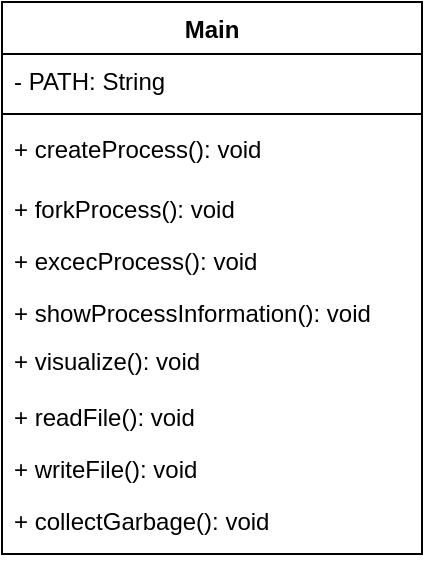 <mxfile version="21.2.3" type="github">
  <diagram id="C5RBs43oDa-KdzZeNtuy" name="Page-1">
    <mxGraphModel dx="2314" dy="1181" grid="1" gridSize="10" guides="1" tooltips="1" connect="1" arrows="1" fold="1" page="1" pageScale="1" pageWidth="827" pageHeight="1169" math="0" shadow="0">
      <root>
        <mxCell id="WIyWlLk6GJQsqaUBKTNV-0" />
        <mxCell id="WIyWlLk6GJQsqaUBKTNV-1" parent="WIyWlLk6GJQsqaUBKTNV-0" />
        <mxCell id="Bl0V2xslQQ-_Nun8s0RV-0" value="Main" style="swimlane;fontStyle=1;align=center;verticalAlign=top;childLayout=stackLayout;horizontal=1;startSize=26;horizontalStack=0;resizeParent=1;resizeParentMax=0;resizeLast=0;collapsible=1;marginBottom=0;whiteSpace=wrap;html=1;" parent="WIyWlLk6GJQsqaUBKTNV-1" vertex="1">
          <mxGeometry x="334" y="40" width="210" height="276" as="geometry" />
        </mxCell>
        <mxCell id="Bl0V2xslQQ-_Nun8s0RV-11" value="- PATH: String" style="text;strokeColor=none;fillColor=none;align=left;verticalAlign=top;spacingLeft=4;spacingRight=4;overflow=hidden;rotatable=0;points=[[0,0.5],[1,0.5]];portConstraint=eastwest;whiteSpace=wrap;html=1;" parent="Bl0V2xslQQ-_Nun8s0RV-0" vertex="1">
          <mxGeometry y="26" width="210" height="26" as="geometry" />
        </mxCell>
        <mxCell id="Bl0V2xslQQ-_Nun8s0RV-2" value="" style="line;strokeWidth=1;fillColor=none;align=left;verticalAlign=middle;spacingTop=-1;spacingLeft=3;spacingRight=3;rotatable=0;labelPosition=right;points=[];portConstraint=eastwest;strokeColor=inherit;" parent="Bl0V2xslQQ-_Nun8s0RV-0" vertex="1">
          <mxGeometry y="52" width="210" height="8" as="geometry" />
        </mxCell>
        <mxCell id="Bl0V2xslQQ-_Nun8s0RV-6" value="+ createProcess(): void" style="text;strokeColor=none;fillColor=none;align=left;verticalAlign=top;spacingLeft=4;spacingRight=4;overflow=hidden;rotatable=0;points=[[0,0.5],[1,0.5]];portConstraint=eastwest;whiteSpace=wrap;html=1;" parent="Bl0V2xslQQ-_Nun8s0RV-0" vertex="1">
          <mxGeometry y="60" width="210" height="30" as="geometry" />
        </mxCell>
        <mxCell id="Bl0V2xslQQ-_Nun8s0RV-7" value="+ forkProcess(): void" style="text;strokeColor=none;fillColor=none;align=left;verticalAlign=top;spacingLeft=4;spacingRight=4;overflow=hidden;rotatable=0;points=[[0,0.5],[1,0.5]];portConstraint=eastwest;whiteSpace=wrap;html=1;" parent="Bl0V2xslQQ-_Nun8s0RV-0" vertex="1">
          <mxGeometry y="90" width="210" height="26" as="geometry" />
        </mxCell>
        <mxCell id="6DgL1Edw8pQSVr5yew-P-2" value="+ excecProcess(): void" style="text;strokeColor=none;fillColor=none;align=left;verticalAlign=top;spacingLeft=4;spacingRight=4;overflow=hidden;rotatable=0;points=[[0,0.5],[1,0.5]];portConstraint=eastwest;whiteSpace=wrap;html=1;" vertex="1" parent="Bl0V2xslQQ-_Nun8s0RV-0">
          <mxGeometry y="116" width="210" height="26" as="geometry" />
        </mxCell>
        <mxCell id="wBk7EucLyb4YmMKCbFHI-0" value="+ showProcessInformation(): void" style="text;strokeColor=none;fillColor=none;align=left;verticalAlign=top;spacingLeft=4;spacingRight=4;overflow=hidden;rotatable=0;points=[[0,0.5],[1,0.5]];portConstraint=eastwest;whiteSpace=wrap;html=1;" parent="Bl0V2xslQQ-_Nun8s0RV-0" vertex="1">
          <mxGeometry y="142" width="210" height="24" as="geometry" />
        </mxCell>
        <mxCell id="Bl0V2xslQQ-_Nun8s0RV-5" value="+ visualize(): void" style="text;strokeColor=none;fillColor=none;align=left;verticalAlign=top;spacingLeft=4;spacingRight=4;overflow=hidden;rotatable=0;points=[[0,0.5],[1,0.5]];portConstraint=eastwest;whiteSpace=wrap;html=1;" parent="Bl0V2xslQQ-_Nun8s0RV-0" vertex="1">
          <mxGeometry y="166" width="210" height="28" as="geometry" />
        </mxCell>
        <mxCell id="Bl0V2xslQQ-_Nun8s0RV-4" value="+ readFile(): void" style="text;strokeColor=none;fillColor=none;align=left;verticalAlign=top;spacingLeft=4;spacingRight=4;overflow=hidden;rotatable=0;points=[[0,0.5],[1,0.5]];portConstraint=eastwest;whiteSpace=wrap;html=1;" parent="Bl0V2xslQQ-_Nun8s0RV-0" vertex="1">
          <mxGeometry y="194" width="210" height="26" as="geometry" />
        </mxCell>
        <mxCell id="Bl0V2xslQQ-_Nun8s0RV-3" value="+ writeFile(): void" style="text;strokeColor=none;fillColor=none;align=left;verticalAlign=top;spacingLeft=4;spacingRight=4;overflow=hidden;rotatable=0;points=[[0,0.5],[1,0.5]];portConstraint=eastwest;whiteSpace=wrap;html=1;" parent="Bl0V2xslQQ-_Nun8s0RV-0" vertex="1">
          <mxGeometry y="220" width="210" height="26" as="geometry" />
        </mxCell>
        <mxCell id="Bl0V2xslQQ-_Nun8s0RV-8" value="+ collectGarbage(): void" style="text;strokeColor=none;fillColor=none;align=left;verticalAlign=top;spacingLeft=4;spacingRight=4;overflow=hidden;rotatable=0;points=[[0,0.5],[1,0.5]];portConstraint=eastwest;whiteSpace=wrap;html=1;" parent="Bl0V2xslQQ-_Nun8s0RV-0" vertex="1">
          <mxGeometry y="246" width="210" height="30" as="geometry" />
        </mxCell>
      </root>
    </mxGraphModel>
  </diagram>
</mxfile>
